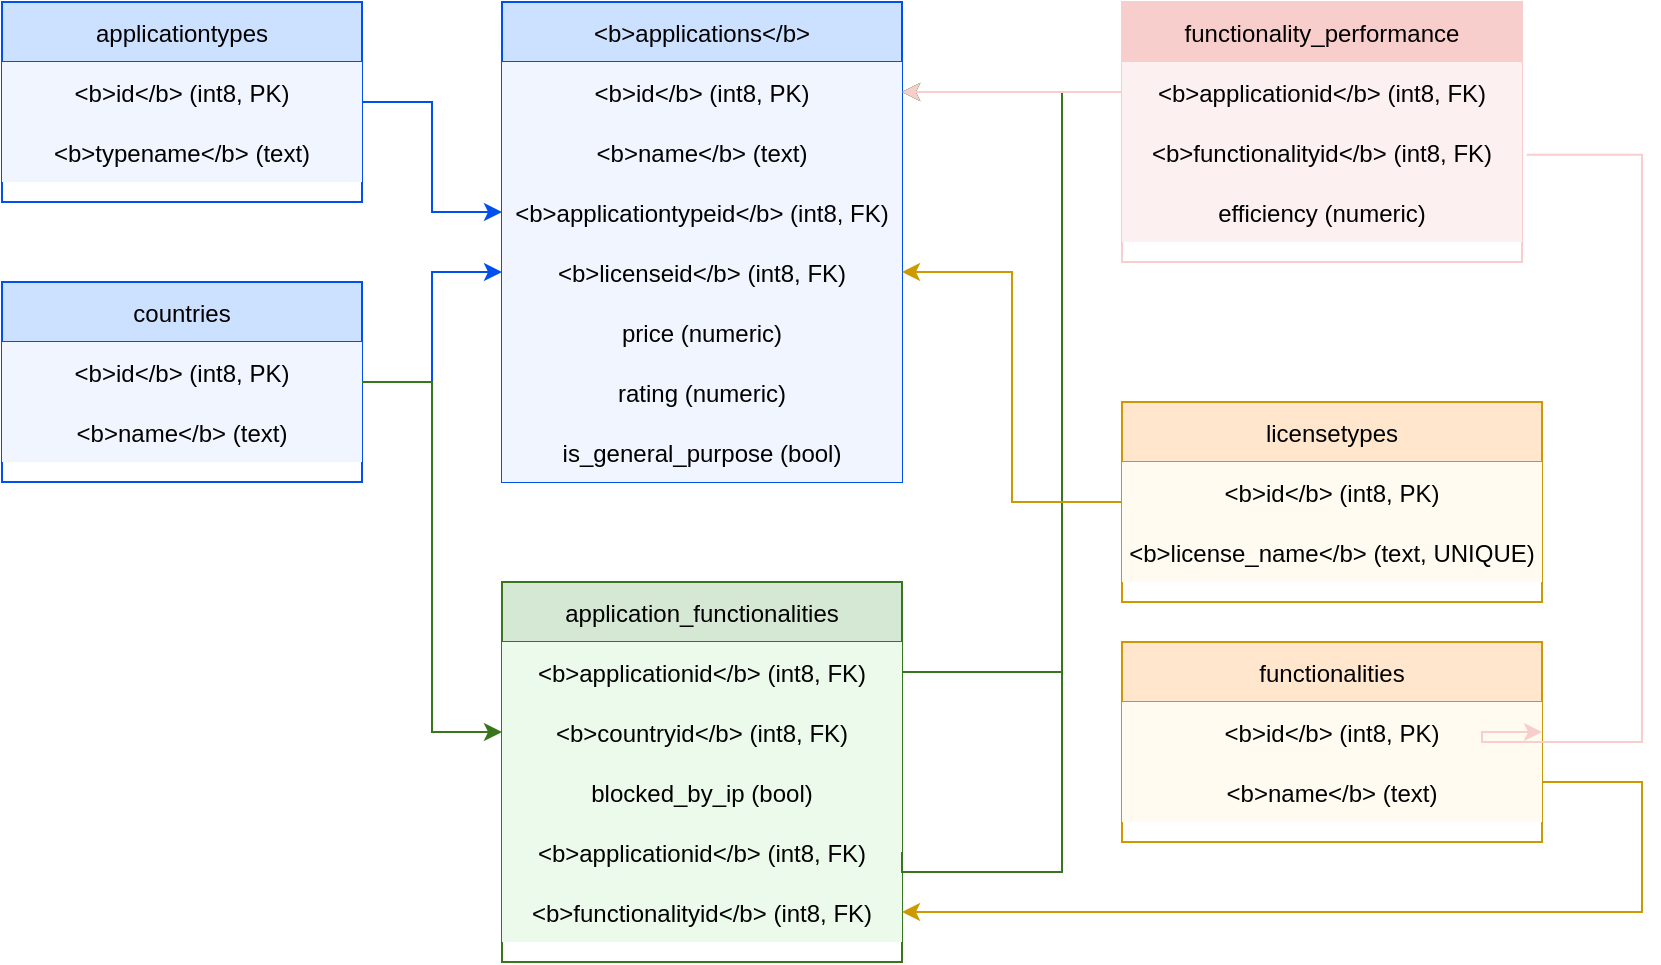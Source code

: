 <mxfile>
    <diagram name="Page-1" id="f219052b-009f-483a-9864-157278440400">
        <mxGraphModel dx="1284" dy="769" grid="1" gridSize="10" guides="1" tooltips="1" connect="1" arrows="1" fold="1" page="1" pageScale="1" pageWidth="850" pageHeight="1100" math="0" shadow="0">
            <root>
                <mxCell id="0"/>
                <mxCell id="1" parent="0"/>
                <mxCell id="2" value="&lt;b&gt;applications&lt;/b&gt;" style="shape=table;startSize=30;container=1;collapsible=1;childLayout=tableLayout;fixedRows=1;rowLines=0;align=center;resizeLast=1;strokeColor=#0050ef;fillColor=#cce0ff;fontColor=#000000;" parent="1" vertex="1">
                    <mxGeometry x="270" y="20" width="200" height="240" as="geometry"/>
                </mxCell>
                <mxCell id="3" value="&lt;b&gt;id&lt;/b&gt; (int8, PK)" style="shape=partialRectangle;collapsible=0;dropTarget=0;pointerEvents=0;fillColor=#f0f5ff;top=0;left=0;bottom=0;right=0;points=[[0,0.5],[1,0.5]];portConstraint=eastwest;fontColor=#000000;" parent="2" vertex="1">
                    <mxGeometry y="30" width="200" height="30" as="geometry"/>
                </mxCell>
                <mxCell id="4" value="&lt;b&gt;name&lt;/b&gt; (text)" style="shape=partialRectangle;collapsible=0;dropTarget=0;pointerEvents=0;fillColor=#f0f5ff;top=0;left=0;bottom=0;right=0;points=[[0,0.5],[1,0.5]];portConstraint=eastwest;fontColor=#000000;" parent="2" vertex="1">
                    <mxGeometry y="60" width="200" height="30" as="geometry"/>
                </mxCell>
                <mxCell id="5" value="&lt;b&gt;applicationtypeid&lt;/b&gt; (int8, FK)" style="shape=partialRectangle;collapsible=0;dropTarget=0;pointerEvents=0;fillColor=#f0f5ff;top=0;left=0;bottom=0;right=0;points=[[0,0.5],[1,0.5]];portConstraint=eastwest;fontColor=#000000;" parent="2" vertex="1">
                    <mxGeometry y="90" width="200" height="30" as="geometry"/>
                </mxCell>
                <mxCell id="6" value="&lt;b&gt;licenseid&lt;/b&gt; (int8, FK)" style="shape=partialRectangle;collapsible=0;dropTarget=0;pointerEvents=0;fillColor=#f0f5ff;top=0;left=0;bottom=0;right=0;points=[[0,0.5],[1,0.5]];portConstraint=eastwest;fontColor=#000000;" parent="2" vertex="1">
                    <mxGeometry y="120" width="200" height="30" as="geometry"/>
                </mxCell>
                <mxCell id="8" value="price (numeric)" style="shape=partialRectangle;collapsible=0;dropTarget=0;pointerEvents=0;fillColor=#f0f5ff;top=0;left=0;bottom=0;right=0;points=[[0,0.5],[1,0.5]];portConstraint=eastwest;fontColor=#000000;" parent="2" vertex="1">
                    <mxGeometry y="150" width="200" height="30" as="geometry"/>
                </mxCell>
                <mxCell id="9" value="rating (numeric)" style="shape=partialRectangle;collapsible=0;dropTarget=0;pointerEvents=0;fillColor=#f0f5ff;top=0;left=0;bottom=0;right=0;points=[[0,0.5],[1,0.5]];portConstraint=eastwest;fontColor=#000000;" parent="2" vertex="1">
                    <mxGeometry y="180" width="200" height="30" as="geometry"/>
                </mxCell>
                <mxCell id="10" value="is_general_purpose (bool)" style="shape=partialRectangle;collapsible=0;dropTarget=0;pointerEvents=0;fillColor=#f0f5ff;top=0;left=0;bottom=0;right=0;points=[[0,0.5],[1,0.5]];portConstraint=eastwest;fontColor=#000000;" parent="2" vertex="1">
                    <mxGeometry y="210" width="200" height="30" as="geometry"/>
                </mxCell>
                <mxCell id="11" value="applicationtypes" style="shape=table;startSize=30;container=1;collapsible=1;childLayout=tableLayout;fixedRows=1;rowLines=0;align=center;resizeLast=1;strokeColor=#0050ef;fillColor=#cce0ff;fontColor=#000000;" parent="1" vertex="1">
                    <mxGeometry x="20" y="20" width="180" height="100" as="geometry"/>
                </mxCell>
                <mxCell id="12" value="&lt;b&gt;id&lt;/b&gt; (int8, PK)" style="shape=partialRectangle;collapsible=0;dropTarget=0;pointerEvents=0;fillColor=#f0f5ff;top=0;left=0;bottom=0;right=0;points=[[0,0.5],[1,0.5]];portConstraint=eastwest;fontColor=#000000;" parent="11" vertex="1">
                    <mxGeometry y="30" width="180" height="30" as="geometry"/>
                </mxCell>
                <mxCell id="13" value="&lt;b&gt;typename&lt;/b&gt; (text)" style="shape=partialRectangle;collapsible=0;dropTarget=0;pointerEvents=0;fillColor=#f0f5ff;top=0;left=0;bottom=0;right=0;points=[[0,0.5],[1,0.5]];portConstraint=eastwest;fontColor=#000000;" parent="11" vertex="1">
                    <mxGeometry y="60" width="180" height="30" as="geometry"/>
                </mxCell>
                <mxCell id="14" value="countries" style="shape=table;startSize=30;container=1;collapsible=1;childLayout=tableLayout;fixedRows=1;rowLines=0;align=center;resizeLast=1;strokeColor=#0050ef;fillColor=#cce0ff;fontColor=#000000;" parent="1" vertex="1">
                    <mxGeometry x="20" y="160" width="180" height="100" as="geometry"/>
                </mxCell>
                <mxCell id="15" value="&lt;b&gt;id&lt;/b&gt; (int8, PK)" style="shape=partialRectangle;collapsible=0;dropTarget=0;pointerEvents=0;fillColor=#f0f5ff;top=0;left=0;bottom=0;right=0;points=[[0,0.5],[1,0.5]];portConstraint=eastwest;fontColor=#000000;" parent="14" vertex="1">
                    <mxGeometry y="30" width="180" height="30" as="geometry"/>
                </mxCell>
                <mxCell id="16" value="&lt;b&gt;name&lt;/b&gt; (text)" style="shape=partialRectangle;collapsible=0;dropTarget=0;pointerEvents=0;fillColor=#f0f5ff;top=0;left=0;bottom=0;right=0;points=[[0,0.5],[1,0.5]];portConstraint=eastwest;fontColor=#000000;" parent="14" vertex="1">
                    <mxGeometry y="60" width="180" height="30" as="geometry"/>
                </mxCell>
                <mxCell id="22" value="functionalities" style="shape=table;startSize=30;container=1;collapsible=1;childLayout=tableLayout;fixedRows=1;rowLines=0;align=center;resizeLast=1;strokeColor=#cc9900;fillColor=#ffe6cc;fontColor=#000000;" parent="1" vertex="1">
                    <mxGeometry x="580" y="340" width="210" height="100" as="geometry"/>
                </mxCell>
                <mxCell id="23" value="&lt;b&gt;id&lt;/b&gt; (int8, PK)" style="shape=partialRectangle;collapsible=0;dropTarget=0;pointerEvents=0;fillColor=#fffbf0;top=0;left=0;bottom=0;right=0;points=[[0,0.5],[1,0.5]];portConstraint=eastwest;fontColor=#000000;" parent="22" vertex="1">
                    <mxGeometry y="30" width="210" height="30" as="geometry"/>
                </mxCell>
                <mxCell id="24" value="&lt;b&gt;name&lt;/b&gt; (text)" style="shape=partialRectangle;collapsible=0;dropTarget=0;pointerEvents=0;fillColor=#fffbf0;top=0;left=0;bottom=0;right=0;points=[[0,0.5],[1,0.5]];portConstraint=eastwest;fontColor=#000000;" parent="22" vertex="1">
                    <mxGeometry y="60" width="210" height="30" as="geometry"/>
                </mxCell>
                <mxCell id="25" value="application_functionalities" style="shape=table;startSize=30;container=1;collapsible=1;childLayout=tableLayout;fixedRows=1;rowLines=0;align=center;resizeLast=1;strokeColor=#38761d;fillColor=#d5e8d4;fontColor=#000000;" parent="1" vertex="1">
                    <mxGeometry x="270" y="310" width="200" height="190" as="geometry"/>
                </mxCell>
                <mxCell id="18" value="&lt;b&gt;applicationid&lt;/b&gt; (int8, FK)" style="shape=partialRectangle;collapsible=0;dropTarget=0;pointerEvents=0;fillColor=#ebfaeb;top=0;left=0;bottom=0;right=0;points=[[0,0.5],[1,0.5]];portConstraint=eastwest;fontColor=#000000;" parent="25" vertex="1">
                    <mxGeometry y="30" width="200" height="30" as="geometry"/>
                </mxCell>
                <mxCell id="19" value="&lt;b&gt;countryid&lt;/b&gt; (int8, FK)" style="shape=partialRectangle;collapsible=0;dropTarget=0;pointerEvents=0;fillColor=#ebfaeb;top=0;left=0;bottom=0;right=0;points=[[0,0.5],[1,0.5]];portConstraint=eastwest;fontColor=#000000;" parent="25" vertex="1">
                    <mxGeometry y="60" width="200" height="30" as="geometry"/>
                </mxCell>
                <mxCell id="21" value="blocked_by_ip (bool)" style="shape=partialRectangle;collapsible=0;dropTarget=0;pointerEvents=0;fillColor=#ebfaeb;top=0;left=0;bottom=0;right=0;points=[[0,0.5],[1,0.5]];portConstraint=eastwest;fontColor=#000000;" parent="25" vertex="1">
                    <mxGeometry y="90" width="200" height="30" as="geometry"/>
                </mxCell>
                <mxCell id="26" value="&lt;b&gt;applicationid&lt;/b&gt; (int8, FK)" style="shape=partialRectangle;collapsible=0;dropTarget=0;pointerEvents=0;fillColor=#ebfaeb;top=0;left=0;bottom=0;right=0;points=[[0,0.5],[1,0.5]];portConstraint=eastwest;fontColor=#000000;" parent="25" vertex="1">
                    <mxGeometry y="120" width="200" height="30" as="geometry"/>
                </mxCell>
                <mxCell id="27" value="&lt;b&gt;functionalityid&lt;/b&gt; (int8, FK)" style="shape=partialRectangle;collapsible=0;dropTarget=0;pointerEvents=0;fillColor=#ebfaeb;top=0;left=0;bottom=0;right=0;points=[[0,0.5],[1,0.5]];portConstraint=eastwest;fontColor=#000000;" parent="25" vertex="1">
                    <mxGeometry y="150" width="200" height="30" as="geometry"/>
                </mxCell>
                <mxCell id="36" value="licensetypes" style="shape=table;startSize=30;container=1;collapsible=1;childLayout=tableLayout;fixedRows=1;rowLines=0;align=center;resizeLast=1;strokeColor=#cc9900;fillColor=#ffe6cc;fontColor=#000000;" parent="1" vertex="1">
                    <mxGeometry x="580" y="220" width="210" height="100" as="geometry"/>
                </mxCell>
                <mxCell id="37" value="&lt;b&gt;id&lt;/b&gt; (int8, PK)" style="shape=partialRectangle;collapsible=0;dropTarget=0;pointerEvents=0;fillColor=#fffbf0;top=0;left=0;bottom=0;right=0;points=[[0,0.5],[1,0.5]];portConstraint=eastwest;fontColor=#000000;" parent="36" vertex="1">
                    <mxGeometry y="30" width="210" height="30" as="geometry"/>
                </mxCell>
                <mxCell id="38" value="&lt;b&gt;license_name&lt;/b&gt; (text, UNIQUE)" style="shape=partialRectangle;collapsible=0;dropTarget=0;pointerEvents=0;fillColor=#fffbf0;top=0;left=0;bottom=0;right=0;points=[[0,0.5],[1,0.5]];portConstraint=eastwest;fontColor=#000000;" parent="36" vertex="1">
                    <mxGeometry y="60" width="210" height="30" as="geometry"/>
                </mxCell>
                <mxCell id="39" value="functionality_performance" style="shape=table;startSize=30;container=1;collapsible=1;childLayout=tableLayout;fixedRows=1;rowLines=0;align=center;resizeLast=1;strokeColor=#f8cecc;fillColor=#f8cecc;fontColor=#000000;" parent="1" vertex="1">
                    <mxGeometry x="580" y="20" width="200" height="130" as="geometry"/>
                </mxCell>
                <mxCell id="40" value="&lt;b&gt;applicationid&lt;/b&gt; (int8, FK)" style="shape=partialRectangle;collapsible=0;dropTarget=0;pointerEvents=0;fillColor=#fdf0f0;top=0;left=0;bottom=0;right=0;points=[[0,0.5],[1,0.5]];portConstraint=eastwest;fontColor=#000000;" parent="39" vertex="1">
                    <mxGeometry y="30" width="200" height="30" as="geometry"/>
                </mxCell>
                <mxCell id="41" value="&lt;b&gt;functionalityid&lt;/b&gt; (int8, FK)" style="shape=partialRectangle;collapsible=0;dropTarget=0;pointerEvents=0;fillColor=#fdf0f0;top=0;left=0;bottom=0;right=0;points=[[0,0.5],[1,0.5]];portConstraint=eastwest;fontColor=#000000;" parent="39" vertex="1">
                    <mxGeometry y="60" width="200" height="30" as="geometry"/>
                </mxCell>
                <mxCell id="42" value="efficiency (numeric)" style="shape=partialRectangle;collapsible=0;dropTarget=0;pointerEvents=0;fillColor=#fdf0f0;top=0;left=0;bottom=0;right=0;points=[[0,0.5],[1,0.5]];portConstraint=eastwest;fontColor=#000000;" parent="39" vertex="1">
                    <mxGeometry y="90" width="200" height="30" as="geometry"/>
                </mxCell>
                <mxCell id="30" value="" style="endArrow=classic;html=1;rounded=0;entryX=0;entryY=0.5;entryDx=0;entryDy=0;exitX=1;exitY=0.5;exitDx=0;exitDy=0;edgeStyle=orthogonalEdgeStyle;strokeColor=#0050ef;" parent="1" source="11" target="5" edge="1">
                    <mxGeometry width="50" height="50" relative="1" as="geometry">
                        <mxPoint x="310" y="210" as="sourcePoint"/>
                        <mxPoint x="360" y="160" as="targetPoint"/>
                    </mxGeometry>
                </mxCell>
                <mxCell id="31" value="" style="endArrow=classic;html=1;rounded=0;exitX=1;exitY=0.5;exitDx=0;exitDy=0;entryX=0;entryY=0.5;entryDx=0;entryDy=0;edgeStyle=orthogonalEdgeStyle;strokeColor=#0050ef;" parent="1" source="14" target="6" edge="1">
                    <mxGeometry width="50" height="50" relative="1" as="geometry">
                        <mxPoint x="550" y="210" as="sourcePoint"/>
                        <mxPoint x="30" y="210" as="targetPoint"/>
                    </mxGeometry>
                </mxCell>
                <mxCell id="32" value="" style="endArrow=classic;html=1;rounded=0;exitX=1;exitY=0.5;exitDx=0;exitDy=0;entryX=0;entryY=0.5;entryDx=0;entryDy=0;edgeStyle=orthogonalEdgeStyle;strokeColor=#38761d;" parent="1" source="14" target="19" edge="1">
                    <mxGeometry width="50" height="50" relative="1" as="geometry">
                        <mxPoint x="550" y="470" as="sourcePoint"/>
                        <mxPoint x="230" y="470" as="targetPoint"/>
                    </mxGeometry>
                </mxCell>
                <mxCell id="33" value="" style="endArrow=classic;html=1;rounded=0;exitX=1;exitY=0.5;exitDx=0;exitDy=0;entryX=1;entryY=0.5;entryDx=0;entryDy=0;edgeStyle=orthogonalEdgeStyle;strokeColor=#38761d;" parent="1" source="18" target="3" edge="1">
                    <mxGeometry width="50" height="50" relative="1" as="geometry">
                        <mxPoint x="130" y="360" as="sourcePoint"/>
                        <mxPoint x="130" y="400" as="targetPoint"/>
                        <Array as="points">
                            <mxPoint x="550" y="355"/>
                            <mxPoint x="550" y="65"/>
                        </Array>
                    </mxGeometry>
                </mxCell>
                <mxCell id="34" value="" style="endArrow=classic;html=1;rounded=0;entryX=1;entryY=0.5;entryDx=0;entryDy=0;edgeStyle=orthogonalEdgeStyle;strokeColor=#cc9900;" parent="1" target="27" edge="1">
                    <mxGeometry width="50" height="50" relative="1" as="geometry">
                        <mxPoint x="790" y="410" as="sourcePoint"/>
                        <mxPoint x="550" y="470" as="targetPoint"/>
                        <Array as="points">
                            <mxPoint x="840" y="410"/>
                            <mxPoint x="840" y="475"/>
                        </Array>
                    </mxGeometry>
                </mxCell>
                <mxCell id="35" value="" style="endArrow=classic;html=1;rounded=0;exitX=1;exitY=0.5;exitDx=0;exitDy=0;entryX=1;entryY=0.5;entryDx=0;entryDy=0;edgeStyle=orthogonalEdgeStyle;strokeColor=#38761d;" parent="1" source="26" target="3" edge="1">
                    <mxGeometry width="50" height="50" relative="1" as="geometry">
                        <mxPoint x="130" y="400" as="sourcePoint"/>
                        <mxPoint x="650" y="400" as="targetPoint"/>
                        <Array as="points">
                            <mxPoint x="550" y="455"/>
                            <mxPoint x="550" y="65"/>
                        </Array>
                    </mxGeometry>
                </mxCell>
                <mxCell id="43" value="" style="endArrow=classic;html=1;rounded=0;exitX=0;exitY=0.5;exitDx=0;exitDy=0;entryX=1;entryY=0.5;entryDx=0;entryDy=0;edgeStyle=orthogonalEdgeStyle;strokeColor=#cc9900;" parent="1" source="36" target="6" edge="1">
                    <mxGeometry width="50" height="50" relative="1" as="geometry">
                        <mxPoint x="570" y="530" as="sourcePoint"/>
                        <mxPoint x="490" y="300" as="targetPoint"/>
                    </mxGeometry>
                </mxCell>
                <mxCell id="44" value="" style="endArrow=classic;html=1;rounded=0;exitX=0;exitY=0.5;exitDx=0;exitDy=0;entryX=1;entryY=0.5;entryDx=0;entryDy=0;edgeStyle=orthogonalEdgeStyle;strokeColor=#f8cecc;" parent="1" source="40" target="3" edge="1">
                    <mxGeometry width="50" height="50" relative="1" as="geometry">
                        <mxPoint x="290" y="590" as="sourcePoint"/>
                        <mxPoint x="490" y="300" as="targetPoint"/>
                    </mxGeometry>
                </mxCell>
                <mxCell id="45" value="" style="endArrow=classic;html=1;rounded=0;exitX=1.012;exitY=0.547;exitDx=0;exitDy=0;entryX=1;entryY=0.5;entryDx=0;entryDy=0;edgeStyle=orthogonalEdgeStyle;strokeColor=#f8cecc;exitPerimeter=0;" parent="1" source="41" target="23" edge="1">
                    <mxGeometry width="50" height="50" relative="1" as="geometry">
                        <mxPoint x="290" y="590" as="sourcePoint"/>
                        <mxPoint x="490" y="300" as="targetPoint"/>
                        <Array as="points">
                            <mxPoint x="840" y="96"/>
                            <mxPoint x="840" y="390"/>
                            <mxPoint x="760" y="390"/>
                            <mxPoint x="760" y="385"/>
                        </Array>
                    </mxGeometry>
                </mxCell>
            </root>
        </mxGraphModel>
    </diagram>
</mxfile>